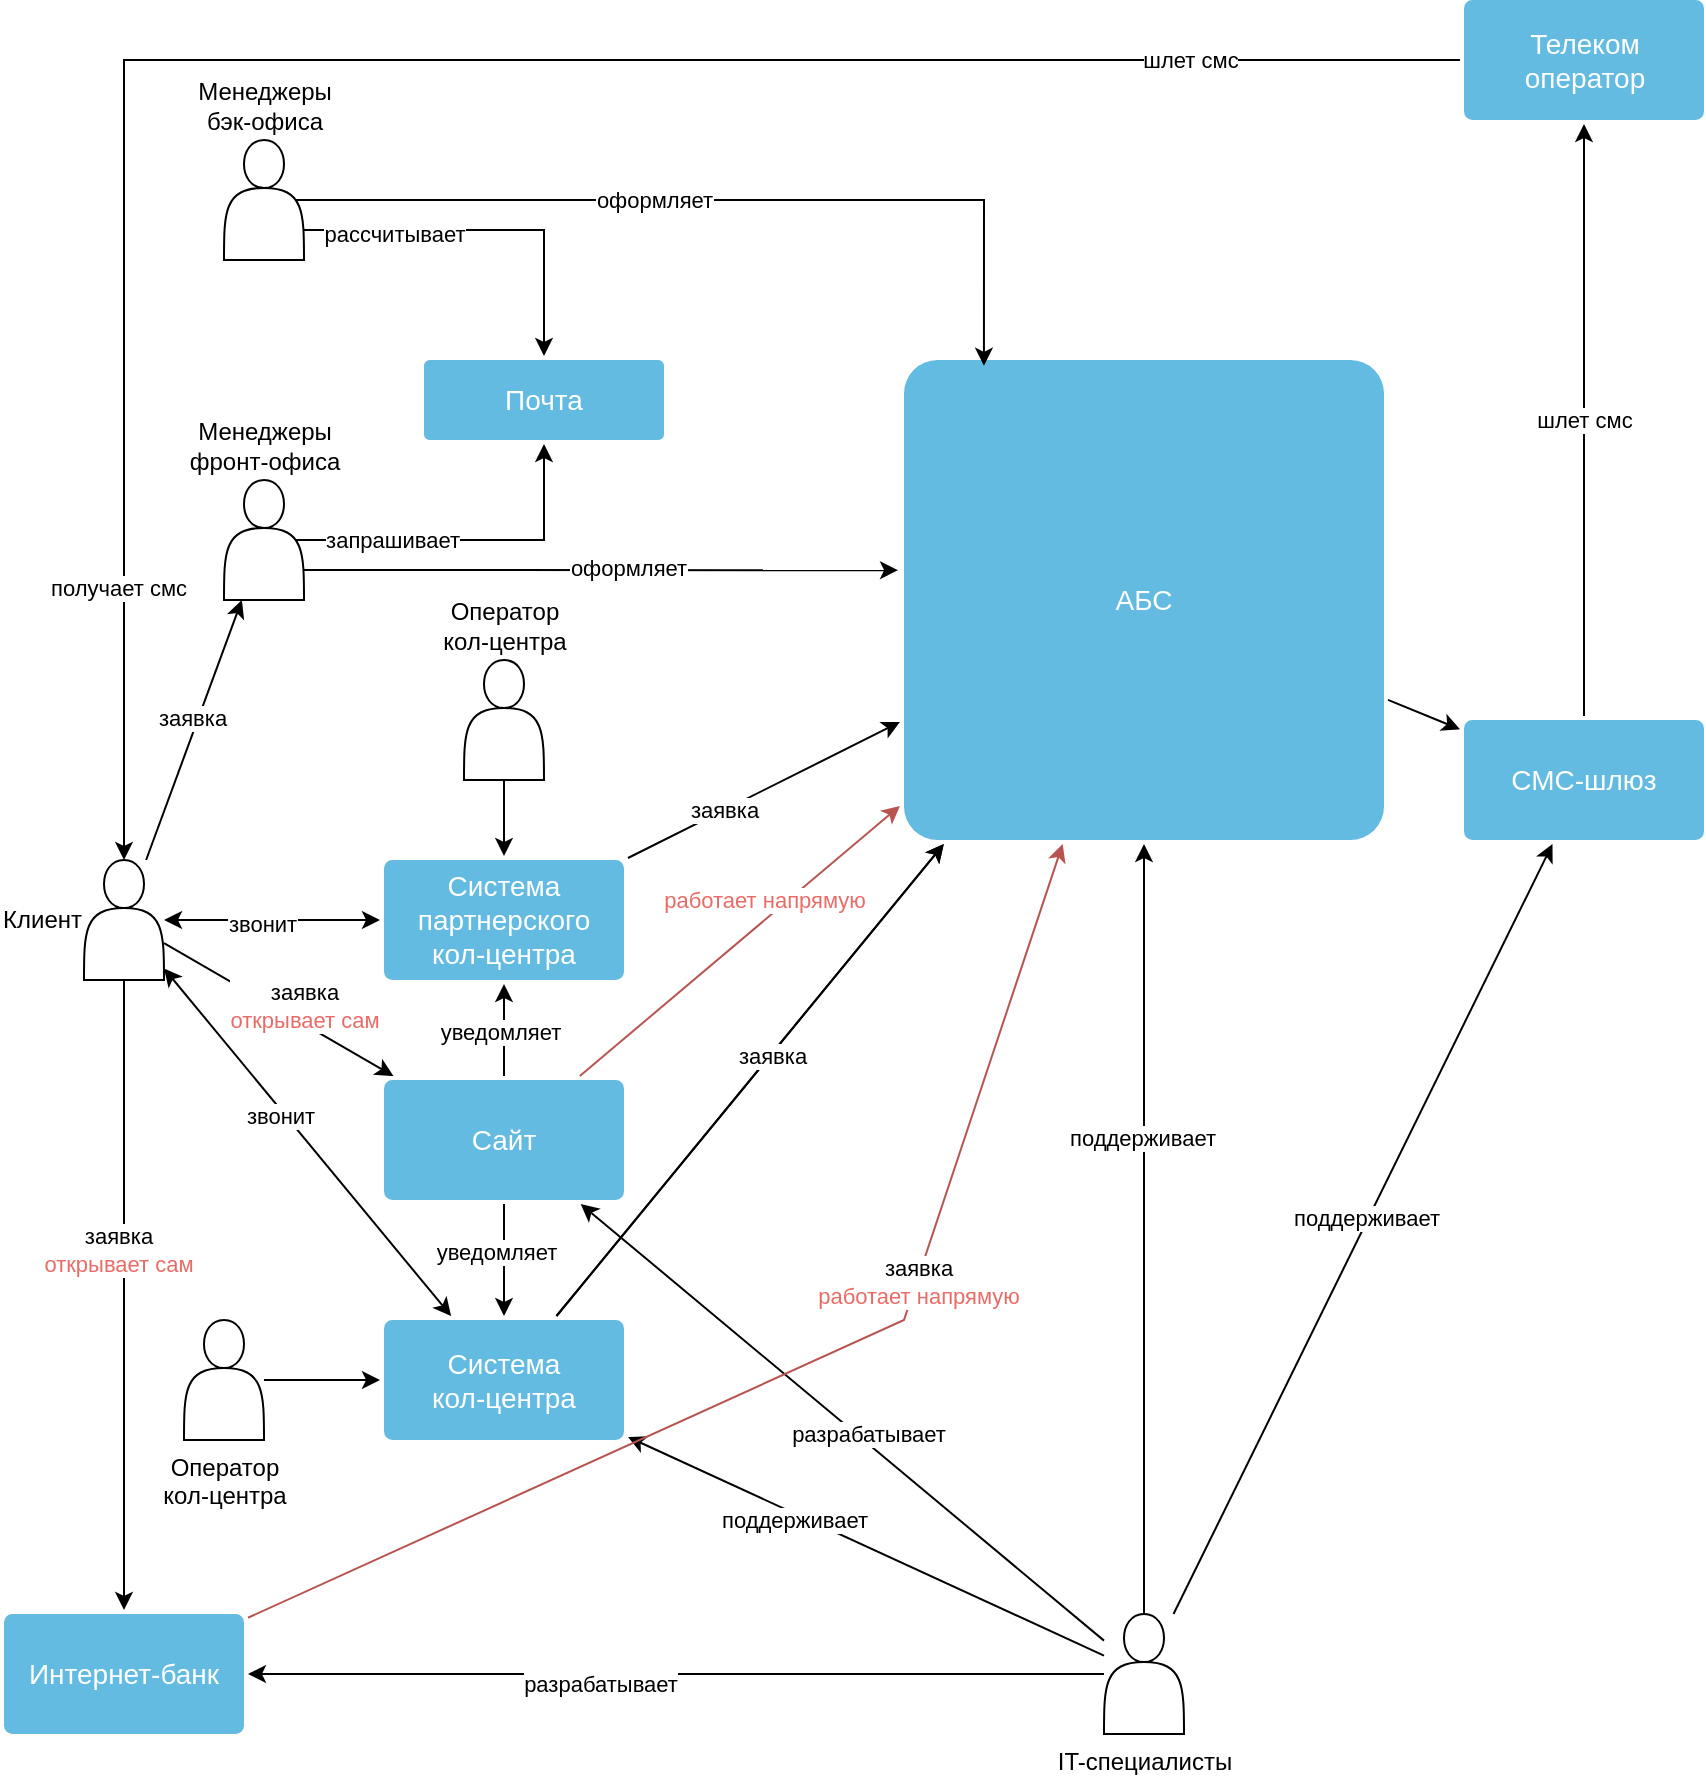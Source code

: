 <mxfile version="27.0.9">
  <diagram id="07fea595-8f29-1299-0266-81d95cde20df" name="Page-1">
    <mxGraphModel dx="1418" dy="794" grid="1" gridSize="10" guides="1" tooltips="1" connect="1" arrows="1" fold="1" page="1" pageScale="1" pageWidth="1169" pageHeight="827" background="#ffffff" math="0" shadow="0">
      <root>
        <mxCell id="0" />
        <mxCell id="1" parent="0" />
        <mxCell id="1JAatFyEM9pdas9NIaGY-338" style="rounded=0;orthogonalLoop=1;jettySize=auto;html=1;" edge="1" parent="1" source="1JAatFyEM9pdas9NIaGY-306" target="1JAatFyEM9pdas9NIaGY-323">
          <mxGeometry relative="1" as="geometry" />
        </mxCell>
        <mxCell id="1JAatFyEM9pdas9NIaGY-306" value="АБС" style="rounded=1;whiteSpace=wrap;html=1;shadow=0;labelBackgroundColor=none;strokeColor=none;strokeWidth=3;fillColor=#64bbe2;fontFamily=Helvetica;fontSize=14;fontColor=#FFFFFF;align=center;spacing=5;arcSize=7;perimeterSpacing=2;" vertex="1" parent="1">
          <mxGeometry x="480" y="200" width="240" height="240" as="geometry" />
        </mxCell>
        <mxCell id="1JAatFyEM9pdas9NIaGY-313" style="rounded=0;orthogonalLoop=1;jettySize=auto;html=1;exitX=0.9;exitY=0.5;exitDx=0;exitDy=0;entryX=0.172;entryY=0.02;entryDx=0;entryDy=0;entryPerimeter=0;exitPerimeter=0;" edge="1" parent="1" source="1JAatFyEM9pdas9NIaGY-312" target="1JAatFyEM9pdas9NIaGY-306">
          <mxGeometry relative="1" as="geometry">
            <Array as="points">
              <mxPoint x="520" y="120" />
            </Array>
          </mxGeometry>
        </mxCell>
        <mxCell id="1JAatFyEM9pdas9NIaGY-363" value="оформляет" style="edgeLabel;html=1;align=center;verticalAlign=middle;resizable=0;points=[];" vertex="1" connectable="0" parent="1JAatFyEM9pdas9NIaGY-313">
          <mxGeometry x="-0.161" relative="1" as="geometry">
            <mxPoint as="offset" />
          </mxGeometry>
        </mxCell>
        <mxCell id="1JAatFyEM9pdas9NIaGY-321" style="rounded=0;orthogonalLoop=1;jettySize=auto;html=1;exitX=1;exitY=0.75;exitDx=0;exitDy=0;entryX=0.5;entryY=0;entryDx=0;entryDy=0;" edge="1" parent="1" source="1JAatFyEM9pdas9NIaGY-312" target="1JAatFyEM9pdas9NIaGY-320">
          <mxGeometry relative="1" as="geometry">
            <Array as="points">
              <mxPoint x="300" y="135" />
            </Array>
          </mxGeometry>
        </mxCell>
        <mxCell id="1JAatFyEM9pdas9NIaGY-362" value="рассчитывает" style="edgeLabel;html=1;align=center;verticalAlign=middle;resizable=0;points=[];" vertex="1" connectable="0" parent="1JAatFyEM9pdas9NIaGY-321">
          <mxGeometry x="-0.508" y="-2" relative="1" as="geometry">
            <mxPoint as="offset" />
          </mxGeometry>
        </mxCell>
        <mxCell id="1JAatFyEM9pdas9NIaGY-312" value="Менеджеры&lt;div&gt;бэк-офиса&lt;/div&gt;" style="shape=actor;html=1;labelPosition=center;verticalLabelPosition=top;align=center;verticalAlign=bottom;spacingLeft=0;" vertex="1" parent="1">
          <mxGeometry x="140" y="90" width="40" height="60" as="geometry" />
        </mxCell>
        <mxCell id="1JAatFyEM9pdas9NIaGY-315" style="rounded=0;orthogonalLoop=1;jettySize=auto;html=1;exitX=1;exitY=0.75;exitDx=0;exitDy=0;entryX=-0.004;entryY=0.439;entryDx=0;entryDy=0;entryPerimeter=0;" edge="1" parent="1" source="1JAatFyEM9pdas9NIaGY-314" target="1JAatFyEM9pdas9NIaGY-306">
          <mxGeometry relative="1" as="geometry" />
        </mxCell>
        <mxCell id="1JAatFyEM9pdas9NIaGY-364" value="оформляет" style="edgeLabel;html=1;align=center;verticalAlign=middle;resizable=0;points=[];" vertex="1" connectable="0" parent="1JAatFyEM9pdas9NIaGY-315">
          <mxGeometry x="0.091" y="1" relative="1" as="geometry">
            <mxPoint as="offset" />
          </mxGeometry>
        </mxCell>
        <mxCell id="1JAatFyEM9pdas9NIaGY-322" style="rounded=0;orthogonalLoop=1;jettySize=auto;html=1;exitX=0.9;exitY=0.5;exitDx=0;exitDy=0;entryX=0.5;entryY=1;entryDx=0;entryDy=0;exitPerimeter=0;" edge="1" parent="1" source="1JAatFyEM9pdas9NIaGY-314" target="1JAatFyEM9pdas9NIaGY-320">
          <mxGeometry relative="1" as="geometry">
            <Array as="points">
              <mxPoint x="300" y="290" />
            </Array>
          </mxGeometry>
        </mxCell>
        <mxCell id="1JAatFyEM9pdas9NIaGY-361" value="запрашивает" style="edgeLabel;html=1;align=center;verticalAlign=middle;resizable=0;points=[];" vertex="1" connectable="0" parent="1JAatFyEM9pdas9NIaGY-322">
          <mxGeometry x="-0.442" relative="1" as="geometry">
            <mxPoint as="offset" />
          </mxGeometry>
        </mxCell>
        <mxCell id="1JAatFyEM9pdas9NIaGY-314" value="Менеджеры&lt;div&gt;&lt;div&gt;фронт-офиса&lt;/div&gt;&lt;/div&gt;" style="shape=actor;html=1;labelPosition=center;verticalLabelPosition=top;align=center;verticalAlign=bottom;" vertex="1" parent="1">
          <mxGeometry x="140" y="260" width="40" height="60" as="geometry" />
        </mxCell>
        <mxCell id="1JAatFyEM9pdas9NIaGY-345" style="rounded=0;orthogonalLoop=1;jettySize=auto;html=1;" edge="1" parent="1" source="1JAatFyEM9pdas9NIaGY-317" target="1JAatFyEM9pdas9NIaGY-327">
          <mxGeometry relative="1" as="geometry" />
        </mxCell>
        <mxCell id="1JAatFyEM9pdas9NIaGY-373" value="разрабатывает" style="edgeLabel;html=1;align=center;verticalAlign=middle;resizable=0;points=[];" vertex="1" connectable="0" parent="1JAatFyEM9pdas9NIaGY-345">
          <mxGeometry x="-0.08" y="-4" relative="1" as="geometry">
            <mxPoint as="offset" />
          </mxGeometry>
        </mxCell>
        <mxCell id="1JAatFyEM9pdas9NIaGY-346" style="rounded=0;orthogonalLoop=1;jettySize=auto;html=1;" edge="1" parent="1" source="1JAatFyEM9pdas9NIaGY-317" target="1JAatFyEM9pdas9NIaGY-326">
          <mxGeometry relative="1" as="geometry" />
        </mxCell>
        <mxCell id="1JAatFyEM9pdas9NIaGY-374" value="поддерживает" style="edgeLabel;html=1;align=center;verticalAlign=middle;resizable=0;points=[];" vertex="1" connectable="0" parent="1JAatFyEM9pdas9NIaGY-346">
          <mxGeometry x="0.292" y="3" relative="1" as="geometry">
            <mxPoint as="offset" />
          </mxGeometry>
        </mxCell>
        <mxCell id="1JAatFyEM9pdas9NIaGY-347" style="rounded=0;orthogonalLoop=1;jettySize=auto;html=1;" edge="1" parent="1" source="1JAatFyEM9pdas9NIaGY-317" target="1JAatFyEM9pdas9NIaGY-306">
          <mxGeometry relative="1" as="geometry" />
        </mxCell>
        <mxCell id="1JAatFyEM9pdas9NIaGY-372" value="поддерживает" style="edgeLabel;html=1;align=center;verticalAlign=middle;resizable=0;points=[];" vertex="1" connectable="0" parent="1JAatFyEM9pdas9NIaGY-347">
          <mxGeometry x="0.236" y="1" relative="1" as="geometry">
            <mxPoint as="offset" />
          </mxGeometry>
        </mxCell>
        <mxCell id="1JAatFyEM9pdas9NIaGY-349" style="rounded=0;orthogonalLoop=1;jettySize=auto;html=1;" edge="1" parent="1" source="1JAatFyEM9pdas9NIaGY-317" target="1JAatFyEM9pdas9NIaGY-323">
          <mxGeometry relative="1" as="geometry" />
        </mxCell>
        <mxCell id="1JAatFyEM9pdas9NIaGY-371" value="поддерживает" style="edgeLabel;html=1;align=center;verticalAlign=middle;resizable=0;points=[];" vertex="1" connectable="0" parent="1JAatFyEM9pdas9NIaGY-349">
          <mxGeometry x="0.026" y="1" relative="1" as="geometry">
            <mxPoint as="offset" />
          </mxGeometry>
        </mxCell>
        <mxCell id="1JAatFyEM9pdas9NIaGY-317" value="IT-специалисты" style="shape=actor;labelPosition=center;verticalLabelPosition=bottom;align=center;verticalAlign=top;html=1;" vertex="1" parent="1">
          <mxGeometry x="580" y="827" width="40" height="60" as="geometry" />
        </mxCell>
        <mxCell id="1JAatFyEM9pdas9NIaGY-320" value="Почта" style="rounded=1;whiteSpace=wrap;html=1;shadow=0;labelBackgroundColor=none;strokeColor=none;strokeWidth=3;fillColor=#64bbe2;fontFamily=Helvetica;fontSize=14;fontColor=#FFFFFF;align=center;spacing=5;arcSize=7;perimeterSpacing=2;" vertex="1" parent="1">
          <mxGeometry x="240" y="200" width="120" height="40" as="geometry" />
        </mxCell>
        <mxCell id="1JAatFyEM9pdas9NIaGY-351" style="rounded=0;orthogonalLoop=1;jettySize=auto;html=1;" edge="1" parent="1" source="1JAatFyEM9pdas9NIaGY-323" target="1JAatFyEM9pdas9NIaGY-350">
          <mxGeometry relative="1" as="geometry" />
        </mxCell>
        <mxCell id="1JAatFyEM9pdas9NIaGY-360" value="шлет смс" style="edgeLabel;html=1;align=center;verticalAlign=middle;resizable=0;points=[];" vertex="1" connectable="0" parent="1JAatFyEM9pdas9NIaGY-351">
          <mxGeometry relative="1" as="geometry">
            <mxPoint as="offset" />
          </mxGeometry>
        </mxCell>
        <mxCell id="1JAatFyEM9pdas9NIaGY-323" value="СМС-шлюз" style="rounded=1;whiteSpace=wrap;html=1;shadow=0;labelBackgroundColor=none;strokeColor=none;strokeWidth=3;fillColor=#64bbe2;fontFamily=Helvetica;fontSize=14;fontColor=#FFFFFF;align=center;spacing=5;arcSize=7;perimeterSpacing=2;" vertex="1" parent="1">
          <mxGeometry x="760" y="380" width="120" height="60" as="geometry" />
        </mxCell>
        <mxCell id="1JAatFyEM9pdas9NIaGY-333" style="rounded=0;orthogonalLoop=1;jettySize=auto;html=1;" edge="1" parent="1" source="1JAatFyEM9pdas9NIaGY-326" target="1JAatFyEM9pdas9NIaGY-306">
          <mxGeometry relative="1" as="geometry" />
        </mxCell>
        <mxCell id="1JAatFyEM9pdas9NIaGY-353" style="rounded=0;orthogonalLoop=1;jettySize=auto;html=1;" edge="1" parent="1" source="1JAatFyEM9pdas9NIaGY-327" target="1JAatFyEM9pdas9NIaGY-329">
          <mxGeometry relative="1" as="geometry" />
        </mxCell>
        <mxCell id="1JAatFyEM9pdas9NIaGY-368" value="уведомляет" style="edgeLabel;html=1;align=center;verticalAlign=middle;resizable=0;points=[];" vertex="1" connectable="0" parent="1JAatFyEM9pdas9NIaGY-353">
          <mxGeometry x="-0.043" y="2" relative="1" as="geometry">
            <mxPoint as="offset" />
          </mxGeometry>
        </mxCell>
        <mxCell id="1JAatFyEM9pdas9NIaGY-354" style="rounded=0;orthogonalLoop=1;jettySize=auto;html=1;" edge="1" parent="1" source="1JAatFyEM9pdas9NIaGY-327" target="1JAatFyEM9pdas9NIaGY-326">
          <mxGeometry relative="1" as="geometry" />
        </mxCell>
        <mxCell id="1JAatFyEM9pdas9NIaGY-369" value="уведомляет" style="edgeLabel;html=1;align=center;verticalAlign=middle;resizable=0;points=[];" vertex="1" connectable="0" parent="1JAatFyEM9pdas9NIaGY-354">
          <mxGeometry x="-0.143" y="-4" relative="1" as="geometry">
            <mxPoint as="offset" />
          </mxGeometry>
        </mxCell>
        <mxCell id="1JAatFyEM9pdas9NIaGY-378" style="rounded=0;orthogonalLoop=1;jettySize=auto;html=1;fillColor=#f8cecc;strokeColor=#b85450;" edge="1" parent="1" source="1JAatFyEM9pdas9NIaGY-327" target="1JAatFyEM9pdas9NIaGY-306">
          <mxGeometry relative="1" as="geometry" />
        </mxCell>
        <mxCell id="1JAatFyEM9pdas9NIaGY-327" value="Сайт" style="rounded=1;whiteSpace=wrap;html=1;shadow=0;labelBackgroundColor=none;strokeColor=none;strokeWidth=3;fillColor=#64bbe2;fontFamily=Helvetica;fontSize=14;fontColor=#FFFFFF;align=center;spacing=5;arcSize=7;perimeterSpacing=2;" vertex="1" parent="1">
          <mxGeometry x="220" y="560" width="120" height="60" as="geometry" />
        </mxCell>
        <mxCell id="1JAatFyEM9pdas9NIaGY-334" style="rounded=0;orthogonalLoop=1;jettySize=auto;html=1;" edge="1" parent="1" source="1JAatFyEM9pdas9NIaGY-329" target="1JAatFyEM9pdas9NIaGY-306">
          <mxGeometry relative="1" as="geometry" />
        </mxCell>
        <mxCell id="1JAatFyEM9pdas9NIaGY-365" value="заявка" style="edgeLabel;html=1;align=center;verticalAlign=middle;resizable=0;points=[];" vertex="1" connectable="0" parent="1JAatFyEM9pdas9NIaGY-334">
          <mxGeometry x="-0.294" relative="1" as="geometry">
            <mxPoint as="offset" />
          </mxGeometry>
        </mxCell>
        <mxCell id="1JAatFyEM9pdas9NIaGY-329" value="Система&lt;div&gt;партнерского&lt;/div&gt;&lt;div&gt;кол-центра&lt;/div&gt;" style="rounded=1;whiteSpace=wrap;html=1;shadow=0;labelBackgroundColor=none;strokeColor=none;strokeWidth=3;fillColor=#64bbe2;fontFamily=Helvetica;fontSize=14;fontColor=#FFFFFF;align=center;spacing=5;arcSize=7;perimeterSpacing=2;" vertex="1" parent="1">
          <mxGeometry x="220" y="450" width="120" height="60" as="geometry" />
        </mxCell>
        <mxCell id="1JAatFyEM9pdas9NIaGY-335" style="rounded=0;orthogonalLoop=1;jettySize=auto;html=1;startArrow=classic;startFill=1;" edge="1" parent="1" source="1JAatFyEM9pdas9NIaGY-331" target="1JAatFyEM9pdas9NIaGY-329">
          <mxGeometry relative="1" as="geometry" />
        </mxCell>
        <mxCell id="1JAatFyEM9pdas9NIaGY-357" value="звонит" style="edgeLabel;html=1;align=center;verticalAlign=middle;resizable=0;points=[];" vertex="1" connectable="0" parent="1JAatFyEM9pdas9NIaGY-335">
          <mxGeometry x="-0.093" y="-2" relative="1" as="geometry">
            <mxPoint as="offset" />
          </mxGeometry>
        </mxCell>
        <mxCell id="1JAatFyEM9pdas9NIaGY-336" style="rounded=0;orthogonalLoop=1;jettySize=auto;html=1;" edge="1" parent="1" source="1JAatFyEM9pdas9NIaGY-331" target="1JAatFyEM9pdas9NIaGY-314">
          <mxGeometry relative="1" as="geometry" />
        </mxCell>
        <mxCell id="1JAatFyEM9pdas9NIaGY-377" value="заявка" style="edgeLabel;html=1;align=center;verticalAlign=middle;resizable=0;points=[];" vertex="1" connectable="0" parent="1JAatFyEM9pdas9NIaGY-336">
          <mxGeometry x="0.076" y="3" relative="1" as="geometry">
            <mxPoint as="offset" />
          </mxGeometry>
        </mxCell>
        <mxCell id="1JAatFyEM9pdas9NIaGY-342" style="rounded=0;orthogonalLoop=1;jettySize=auto;html=1;" edge="1" parent="1" source="1JAatFyEM9pdas9NIaGY-331" target="1JAatFyEM9pdas9NIaGY-328">
          <mxGeometry relative="1" as="geometry" />
        </mxCell>
        <mxCell id="1JAatFyEM9pdas9NIaGY-376" value="заявка&lt;div&gt;&lt;font style=&quot;color: rgb(234, 107, 102);&quot;&gt;открывает&amp;nbsp;&lt;span style=&quot;background-color: light-dark(#ffffff, var(--ge-dark-color, #121212));&quot;&gt;сам&lt;/span&gt;&lt;/font&gt;&lt;/div&gt;" style="edgeLabel;html=1;align=center;verticalAlign=middle;resizable=0;points=[];" vertex="1" connectable="0" parent="1JAatFyEM9pdas9NIaGY-342">
          <mxGeometry x="-0.143" y="-3" relative="1" as="geometry">
            <mxPoint as="offset" />
          </mxGeometry>
        </mxCell>
        <mxCell id="1JAatFyEM9pdas9NIaGY-343" style="rounded=0;orthogonalLoop=1;jettySize=auto;html=1;" edge="1" parent="1" source="1JAatFyEM9pdas9NIaGY-331" target="1JAatFyEM9pdas9NIaGY-327">
          <mxGeometry relative="1" as="geometry" />
        </mxCell>
        <mxCell id="1JAatFyEM9pdas9NIaGY-367" value="заявка&lt;div&gt;&lt;font style=&quot;color: rgb(234, 107, 102);&quot;&gt;открывает сам&lt;/font&gt;&lt;/div&gt;" style="edgeLabel;html=1;align=center;verticalAlign=middle;resizable=0;points=[];" vertex="1" connectable="0" parent="1JAatFyEM9pdas9NIaGY-343">
          <mxGeometry x="-0.11" y="-2" relative="1" as="geometry">
            <mxPoint x="20" as="offset" />
          </mxGeometry>
        </mxCell>
        <mxCell id="1JAatFyEM9pdas9NIaGY-344" style="rounded=0;orthogonalLoop=1;jettySize=auto;html=1;startArrow=classic;startFill=1;" edge="1" parent="1" source="1JAatFyEM9pdas9NIaGY-331" target="1JAatFyEM9pdas9NIaGY-326">
          <mxGeometry relative="1" as="geometry" />
        </mxCell>
        <mxCell id="1JAatFyEM9pdas9NIaGY-358" value="звонит" style="edgeLabel;html=1;align=center;verticalAlign=middle;resizable=0;points=[];" vertex="1" connectable="0" parent="1JAatFyEM9pdas9NIaGY-344">
          <mxGeometry x="-0.18" y="-2" relative="1" as="geometry">
            <mxPoint y="1" as="offset" />
          </mxGeometry>
        </mxCell>
        <mxCell id="1JAatFyEM9pdas9NIaGY-331" value="Клиент" style="shape=actor;html=1;labelPosition=left;verticalLabelPosition=middle;align=right;verticalAlign=middle;" vertex="1" parent="1">
          <mxGeometry x="70" y="450" width="40" height="60" as="geometry" />
        </mxCell>
        <mxCell id="1JAatFyEM9pdas9NIaGY-340" style="rounded=0;orthogonalLoop=1;jettySize=auto;html=1;" edge="1" parent="1" source="1JAatFyEM9pdas9NIaGY-332" target="1JAatFyEM9pdas9NIaGY-329">
          <mxGeometry relative="1" as="geometry" />
        </mxCell>
        <mxCell id="1JAatFyEM9pdas9NIaGY-332" value="Оператор&lt;div&gt;кол-центра&lt;/div&gt;" style="shape=actor;html=1;labelPosition=center;verticalLabelPosition=top;align=center;verticalAlign=bottom;" vertex="1" parent="1">
          <mxGeometry x="260" y="350" width="40" height="60" as="geometry" />
        </mxCell>
        <mxCell id="1JAatFyEM9pdas9NIaGY-348" style="rounded=0;orthogonalLoop=1;jettySize=auto;html=1;" edge="1" parent="1" source="1JAatFyEM9pdas9NIaGY-339" target="1JAatFyEM9pdas9NIaGY-326">
          <mxGeometry relative="1" as="geometry" />
        </mxCell>
        <mxCell id="1JAatFyEM9pdas9NIaGY-339" value="Оператор&lt;div&gt;кол-центра&lt;/div&gt;" style="shape=actor;html=1;labelPosition=center;verticalLabelPosition=bottom;align=center;verticalAlign=top;" vertex="1" parent="1">
          <mxGeometry x="120" y="680" width="40" height="60" as="geometry" />
        </mxCell>
        <mxCell id="1JAatFyEM9pdas9NIaGY-341" value="" style="rounded=0;orthogonalLoop=1;jettySize=auto;html=1;" edge="1" parent="1" source="1JAatFyEM9pdas9NIaGY-317" target="1JAatFyEM9pdas9NIaGY-328">
          <mxGeometry relative="1" as="geometry">
            <mxPoint x="565" y="629" as="sourcePoint" />
            <mxPoint x="302" y="622" as="targetPoint" />
          </mxGeometry>
        </mxCell>
        <mxCell id="1JAatFyEM9pdas9NIaGY-375" value="разрабатывает" style="edgeLabel;html=1;align=center;verticalAlign=middle;resizable=0;points=[];" vertex="1" connectable="0" parent="1JAatFyEM9pdas9NIaGY-341">
          <mxGeometry x="0.178" y="5" relative="1" as="geometry">
            <mxPoint as="offset" />
          </mxGeometry>
        </mxCell>
        <mxCell id="1JAatFyEM9pdas9NIaGY-352" style="rounded=0;orthogonalLoop=1;jettySize=auto;html=1;" edge="1" parent="1" source="1JAatFyEM9pdas9NIaGY-326" target="1JAatFyEM9pdas9NIaGY-306">
          <mxGeometry relative="1" as="geometry" />
        </mxCell>
        <mxCell id="1JAatFyEM9pdas9NIaGY-366" value="заявка" style="edgeLabel;html=1;align=center;verticalAlign=middle;resizable=0;points=[];" vertex="1" connectable="0" parent="1JAatFyEM9pdas9NIaGY-352">
          <mxGeometry x="0.106" y="-1" relative="1" as="geometry">
            <mxPoint as="offset" />
          </mxGeometry>
        </mxCell>
        <mxCell id="1JAatFyEM9pdas9NIaGY-328" value="Интернет-банк" style="rounded=1;whiteSpace=wrap;html=1;shadow=0;labelBackgroundColor=none;strokeColor=none;strokeWidth=3;fillColor=#64bbe2;fontFamily=Helvetica;fontSize=14;fontColor=#FFFFFF;align=center;spacing=5;arcSize=7;perimeterSpacing=2;" vertex="1" parent="1">
          <mxGeometry x="30" y="827" width="120" height="60" as="geometry" />
        </mxCell>
        <mxCell id="1JAatFyEM9pdas9NIaGY-355" style="rounded=0;orthogonalLoop=1;jettySize=auto;html=1;" edge="1" parent="1" source="1JAatFyEM9pdas9NIaGY-350" target="1JAatFyEM9pdas9NIaGY-331">
          <mxGeometry relative="1" as="geometry">
            <Array as="points">
              <mxPoint x="90" y="50" />
            </Array>
          </mxGeometry>
        </mxCell>
        <mxCell id="1JAatFyEM9pdas9NIaGY-359" value="шлет смс" style="edgeLabel;html=1;align=center;verticalAlign=middle;resizable=0;points=[];" vertex="1" connectable="0" parent="1JAatFyEM9pdas9NIaGY-355">
          <mxGeometry x="-0.747" relative="1" as="geometry">
            <mxPoint as="offset" />
          </mxGeometry>
        </mxCell>
        <mxCell id="1JAatFyEM9pdas9NIaGY-380" value="получает смс" style="edgeLabel;html=1;align=center;verticalAlign=middle;resizable=0;points=[];" vertex="1" connectable="0" parent="1JAatFyEM9pdas9NIaGY-355">
          <mxGeometry x="0.745" y="-3" relative="1" as="geometry">
            <mxPoint as="offset" />
          </mxGeometry>
        </mxCell>
        <mxCell id="1JAatFyEM9pdas9NIaGY-350" value="Телеком&lt;div&gt;оператор&lt;/div&gt;" style="rounded=1;html=1;shadow=0;labelBackgroundColor=none;strokeColor=none;strokeWidth=3;fillColor=#64bbe2;fontFamily=Helvetica;fontSize=14;fontColor=#FFFFFF;align=center;spacing=5;arcSize=7;perimeterSpacing=2;" vertex="1" parent="1">
          <mxGeometry x="760" y="20" width="120" height="60" as="geometry" />
        </mxCell>
        <mxCell id="1JAatFyEM9pdas9NIaGY-356" value="" style="rounded=0;orthogonalLoop=1;jettySize=auto;html=1;fillColor=#f8cecc;strokeColor=#b85450;" edge="1" parent="1" source="1JAatFyEM9pdas9NIaGY-328" target="1JAatFyEM9pdas9NIaGY-306">
          <mxGeometry relative="1" as="geometry">
            <mxPoint x="173" y="908" as="sourcePoint" />
            <mxPoint x="511" y="442" as="targetPoint" />
            <Array as="points">
              <mxPoint x="480" y="680" />
            </Array>
          </mxGeometry>
        </mxCell>
        <mxCell id="1JAatFyEM9pdas9NIaGY-370" value="заявка&lt;div&gt;&lt;font style=&quot;color: rgb(234, 107, 102);&quot;&gt;работает напрямую&lt;/font&gt;&lt;/div&gt;" style="edgeLabel;html=1;align=center;verticalAlign=middle;resizable=0;points=[];" vertex="1" connectable="0" parent="1JAatFyEM9pdas9NIaGY-356">
          <mxGeometry x="0.244" relative="1" as="geometry">
            <mxPoint as="offset" />
          </mxGeometry>
        </mxCell>
        <mxCell id="1JAatFyEM9pdas9NIaGY-326" value="Система&lt;div&gt;кол-центра&lt;/div&gt;" style="rounded=1;whiteSpace=wrap;html=1;shadow=0;labelBackgroundColor=none;strokeColor=none;strokeWidth=3;fillColor=#64bbe2;fontFamily=Helvetica;fontSize=14;fontColor=#FFFFFF;align=center;spacing=5;arcSize=7;perimeterSpacing=2;" vertex="1" parent="1">
          <mxGeometry x="220" y="680" width="120" height="60" as="geometry" />
        </mxCell>
        <mxCell id="1JAatFyEM9pdas9NIaGY-379" value="&lt;font style=&quot;color: rgb(234, 107, 102);&quot;&gt;работает напрямую&lt;/font&gt;" style="edgeLabel;html=1;align=center;verticalAlign=middle;resizable=0;points=[];" vertex="1" connectable="0" parent="1">
          <mxGeometry x="410" y="470" as="geometry" />
        </mxCell>
      </root>
    </mxGraphModel>
  </diagram>
</mxfile>
